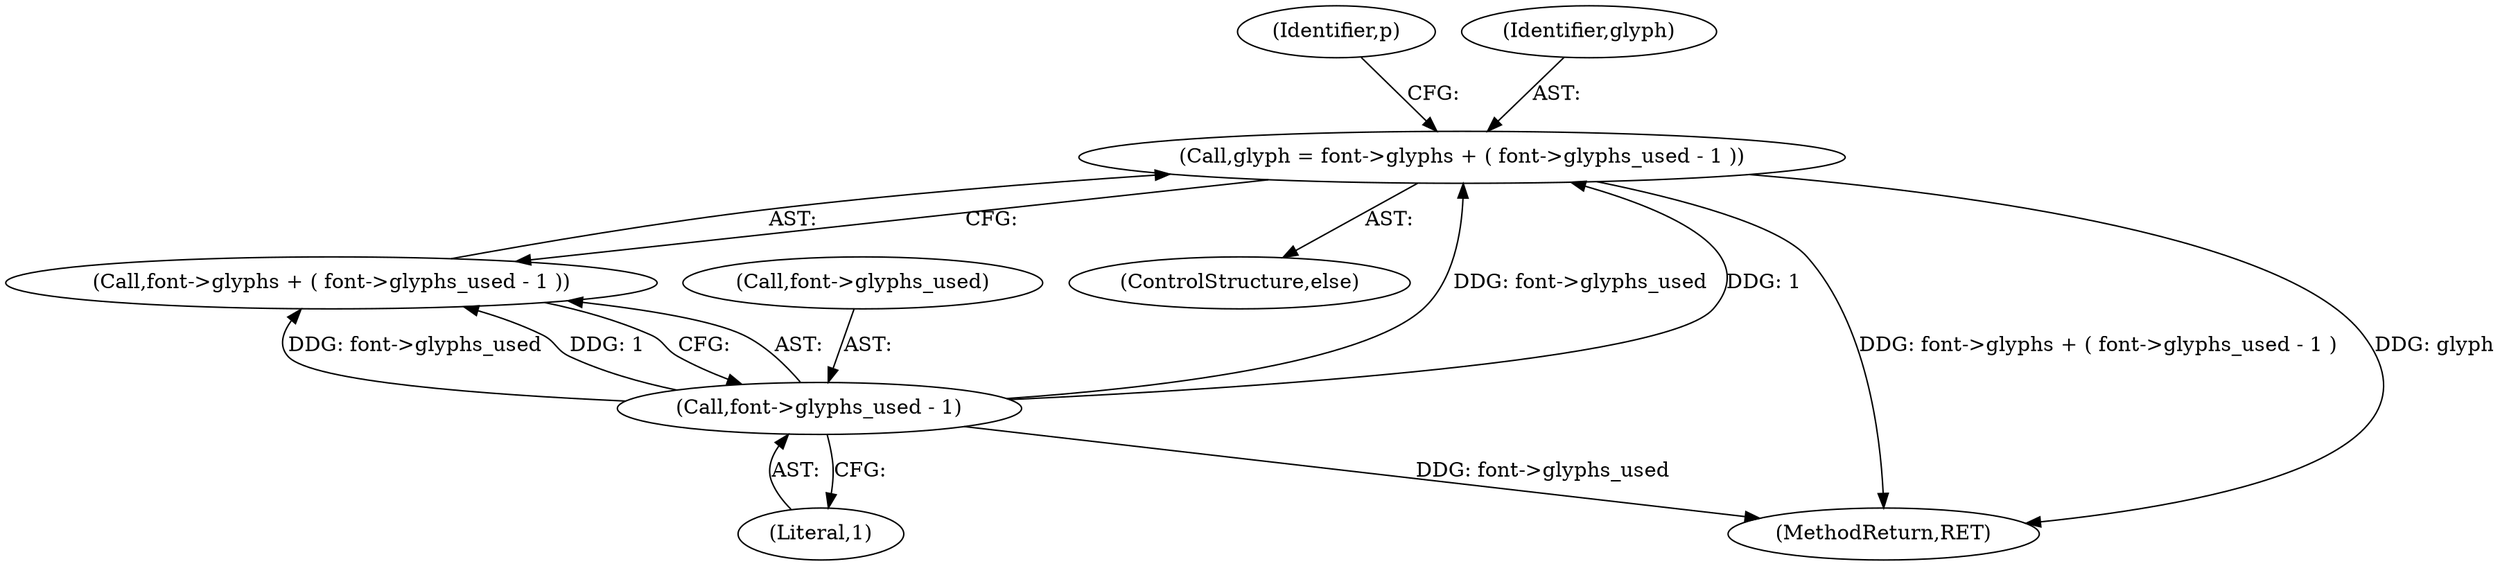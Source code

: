 digraph "0_savannah_07bdb6e289c7954e2a533039dc93c1c136099d2d@pointer" {
"1000804" [label="(Call,glyph = font->glyphs + ( font->glyphs_used - 1 ))"];
"1000810" [label="(Call,font->glyphs_used - 1)"];
"1000804" [label="(Call,glyph = font->glyphs + ( font->glyphs_used - 1 ))"];
"1000806" [label="(Call,font->glyphs + ( font->glyphs_used - 1 ))"];
"1000818" [label="(Identifier,p)"];
"1000814" [label="(Literal,1)"];
"1000811" [label="(Call,font->glyphs_used)"];
"1000803" [label="(ControlStructure,else)"];
"1000805" [label="(Identifier,glyph)"];
"1000810" [label="(Call,font->glyphs_used - 1)"];
"1001571" [label="(MethodReturn,RET)"];
"1000804" -> "1000803"  [label="AST: "];
"1000804" -> "1000806"  [label="CFG: "];
"1000805" -> "1000804"  [label="AST: "];
"1000806" -> "1000804"  [label="AST: "];
"1000818" -> "1000804"  [label="CFG: "];
"1000804" -> "1001571"  [label="DDG: glyph"];
"1000804" -> "1001571"  [label="DDG: font->glyphs + ( font->glyphs_used - 1 )"];
"1000810" -> "1000804"  [label="DDG: font->glyphs_used"];
"1000810" -> "1000804"  [label="DDG: 1"];
"1000810" -> "1000806"  [label="AST: "];
"1000810" -> "1000814"  [label="CFG: "];
"1000811" -> "1000810"  [label="AST: "];
"1000814" -> "1000810"  [label="AST: "];
"1000806" -> "1000810"  [label="CFG: "];
"1000810" -> "1001571"  [label="DDG: font->glyphs_used"];
"1000810" -> "1000806"  [label="DDG: font->glyphs_used"];
"1000810" -> "1000806"  [label="DDG: 1"];
}

